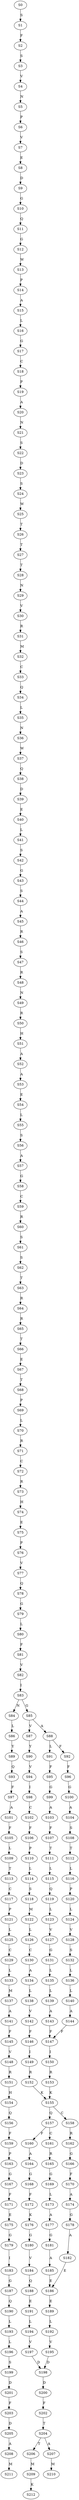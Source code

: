 strict digraph  {
	S0 -> S1 [ label = S ];
	S1 -> S2 [ label = F ];
	S2 -> S3 [ label = S ];
	S3 -> S4 [ label = V ];
	S4 -> S5 [ label = N ];
	S5 -> S6 [ label = P ];
	S6 -> S7 [ label = V ];
	S7 -> S8 [ label = E ];
	S8 -> S9 [ label = D ];
	S9 -> S10 [ label = G ];
	S10 -> S11 [ label = Q ];
	S11 -> S12 [ label = G ];
	S12 -> S13 [ label = W ];
	S13 -> S14 [ label = P ];
	S14 -> S15 [ label = A ];
	S15 -> S16 [ label = L ];
	S16 -> S17 [ label = G ];
	S17 -> S18 [ label = C ];
	S18 -> S19 [ label = P ];
	S19 -> S20 [ label = A ];
	S20 -> S21 [ label = N ];
	S21 -> S22 [ label = S ];
	S22 -> S23 [ label = D ];
	S23 -> S24 [ label = S ];
	S24 -> S25 [ label = W ];
	S25 -> S26 [ label = T ];
	S26 -> S27 [ label = T ];
	S27 -> S28 [ label = T ];
	S28 -> S29 [ label = N ];
	S29 -> S30 [ label = V ];
	S30 -> S31 [ label = R ];
	S31 -> S32 [ label = M ];
	S32 -> S33 [ label = C ];
	S33 -> S34 [ label = Q ];
	S34 -> S35 [ label = L ];
	S35 -> S36 [ label = N ];
	S36 -> S37 [ label = W ];
	S37 -> S38 [ label = Q ];
	S38 -> S39 [ label = D ];
	S39 -> S40 [ label = E ];
	S40 -> S41 [ label = L ];
	S41 -> S42 [ label = S ];
	S42 -> S43 [ label = G ];
	S43 -> S44 [ label = S ];
	S44 -> S45 [ label = A ];
	S45 -> S46 [ label = R ];
	S46 -> S47 [ label = S ];
	S47 -> S48 [ label = R ];
	S48 -> S49 [ label = N ];
	S49 -> S50 [ label = R ];
	S50 -> S51 [ label = H ];
	S51 -> S52 [ label = A ];
	S52 -> S53 [ label = A ];
	S53 -> S54 [ label = E ];
	S54 -> S55 [ label = L ];
	S55 -> S56 [ label = S ];
	S56 -> S57 [ label = A ];
	S57 -> S58 [ label = G ];
	S58 -> S59 [ label = C ];
	S59 -> S60 [ label = R ];
	S60 -> S61 [ label = S ];
	S61 -> S62 [ label = S ];
	S62 -> S63 [ label = T ];
	S63 -> S64 [ label = R ];
	S64 -> S65 [ label = R ];
	S65 -> S66 [ label = T ];
	S66 -> S67 [ label = E ];
	S67 -> S68 [ label = T ];
	S68 -> S69 [ label = P ];
	S69 -> S70 [ label = L ];
	S70 -> S71 [ label = R ];
	S71 -> S72 [ label = C ];
	S72 -> S73 [ label = R ];
	S73 -> S74 [ label = H ];
	S74 -> S75 [ label = E ];
	S75 -> S76 [ label = P ];
	S76 -> S77 [ label = V ];
	S77 -> S78 [ label = Q ];
	S78 -> S79 [ label = G ];
	S79 -> S80 [ label = L ];
	S80 -> S81 [ label = F ];
	S81 -> S82 [ label = V ];
	S82 -> S83 [ label = I ];
	S83 -> S84 [ label = N ];
	S83 -> S85 [ label = G ];
	S84 -> S86 [ label = L ];
	S85 -> S87 [ label = V ];
	S85 -> S88 [ label = A ];
	S86 -> S89 [ label = Y ];
	S87 -> S90 [ label = Y ];
	S88 -> S91 [ label = L ];
	S88 -> S92 [ label = F ];
	S89 -> S93 [ label = Q ];
	S90 -> S94 [ label = V ];
	S91 -> S95 [ label = F ];
	S92 -> S96 [ label = F ];
	S93 -> S97 [ label = F ];
	S94 -> S98 [ label = I ];
	S95 -> S99 [ label = G ];
	S96 -> S100 [ label = G ];
	S97 -> S101 [ label = A ];
	S98 -> S102 [ label = C ];
	S99 -> S103 [ label = A ];
	S100 -> S104 [ label = A ];
	S101 -> S105 [ label = F ];
	S102 -> S106 [ label = F ];
	S103 -> S107 [ label = F ];
	S104 -> S108 [ label = S ];
	S105 -> S109 [ label = L ];
	S106 -> S110 [ label = P ];
	S107 -> S111 [ label = T ];
	S108 -> S112 [ label = T ];
	S109 -> S113 [ label = T ];
	S110 -> S114 [ label = L ];
	S111 -> S115 [ label = L ];
	S112 -> S116 [ label = L ];
	S113 -> S117 [ label = C ];
	S114 -> S118 [ label = S ];
	S115 -> S119 [ label = Q ];
	S116 -> S120 [ label = P ];
	S117 -> S121 [ label = P ];
	S118 -> S122 [ label = M ];
	S119 -> S123 [ label = L ];
	S120 -> S124 [ label = L ];
	S121 -> S125 [ label = L ];
	S122 -> S126 [ label = L ];
	S123 -> S127 [ label = V ];
	S124 -> S128 [ label = V ];
	S125 -> S129 [ label = C ];
	S126 -> S130 [ label = C ];
	S127 -> S131 [ label = G ];
	S128 -> S132 [ label = S ];
	S129 -> S133 [ label = L ];
	S130 -> S134 [ label = A ];
	S131 -> S135 [ label = L ];
	S132 -> S136 [ label = L ];
	S133 -> S137 [ label = M ];
	S134 -> S138 [ label = L ];
	S135 -> S139 [ label = L ];
	S136 -> S140 [ label = L ];
	S137 -> S141 [ label = A ];
	S138 -> S142 [ label = V ];
	S139 -> S143 [ label = A ];
	S140 -> S144 [ label = A ];
	S141 -> S145 [ label = F ];
	S142 -> S146 [ label = F ];
	S143 -> S147 [ label = F ];
	S144 -> S147 [ label = F ];
	S145 -> S148 [ label = V ];
	S146 -> S149 [ label = I ];
	S147 -> S150 [ label = I ];
	S148 -> S151 [ label = R ];
	S149 -> S152 [ label = R ];
	S150 -> S153 [ label = R ];
	S151 -> S154 [ label = H ];
	S152 -> S155 [ label = K ];
	S153 -> S155 [ label = K ];
	S154 -> S156 [ label = Q ];
	S155 -> S157 [ label = Q ];
	S155 -> S158 [ label = C ];
	S156 -> S159 [ label = F ];
	S157 -> S160 [ label = F ];
	S157 -> S161 [ label = C ];
	S158 -> S162 [ label = R ];
	S159 -> S163 [ label = P ];
	S160 -> S164 [ label = A ];
	S161 -> S165 [ label = R ];
	S162 -> S166 [ label = G ];
	S163 -> S167 [ label = G ];
	S164 -> S168 [ label = G ];
	S165 -> S169 [ label = G ];
	S166 -> S170 [ label = F ];
	S167 -> S171 [ label = F ];
	S168 -> S172 [ label = F ];
	S169 -> S173 [ label = L ];
	S170 -> S174 [ label = A ];
	S171 -> S175 [ label = E ];
	S172 -> S176 [ label = K ];
	S173 -> S177 [ label = A ];
	S174 -> S178 [ label = G ];
	S175 -> S179 [ label = G ];
	S176 -> S180 [ label = G ];
	S177 -> S181 [ label = G ];
	S178 -> S182 [ label = A ];
	S179 -> S183 [ label = I ];
	S180 -> S184 [ label = V ];
	S181 -> S185 [ label = A ];
	S182 -> S186 [ label = E ];
	S183 -> S187 [ label = G ];
	S184 -> S188 [ label = Q ];
	S185 -> S186 [ label = E ];
	S186 -> S189 [ label = E ];
	S187 -> S190 [ label = Q ];
	S188 -> S191 [ label = E ];
	S189 -> S192 [ label = L ];
	S190 -> S193 [ label = L ];
	S191 -> S194 [ label = L ];
	S192 -> S195 [ label = V ];
	S193 -> S196 [ label = L ];
	S194 -> S197 [ label = V ];
	S195 -> S198 [ label = D ];
	S196 -> S199 [ label = S ];
	S197 -> S198 [ label = D ];
	S198 -> S200 [ label = D ];
	S199 -> S201 [ label = D ];
	S200 -> S202 [ label = F ];
	S201 -> S203 [ label = F ];
	S202 -> S204 [ label = T ];
	S203 -> S205 [ label = D ];
	S204 -> S206 [ label = T ];
	S204 -> S207 [ label = A ];
	S205 -> S208 [ label = A ];
	S206 -> S209 [ label = M ];
	S207 -> S210 [ label = M ];
	S208 -> S211 [ label = M ];
	S209 -> S212 [ label = K ];
}
